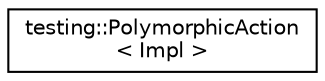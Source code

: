 digraph "Graphical Class Hierarchy"
{
 // INTERACTIVE_SVG=YES
 // LATEX_PDF_SIZE
  edge [fontname="Helvetica",fontsize="10",labelfontname="Helvetica",labelfontsize="10"];
  node [fontname="Helvetica",fontsize="10",shape=record];
  rankdir="LR";
  Node0 [label="testing::PolymorphicAction\l\< Impl \>",height=0.2,width=0.4,color="black", fillcolor="white", style="filled",URL="$d5/daa/classtesting_1_1_polymorphic_action.html",tooltip=" "];
}
